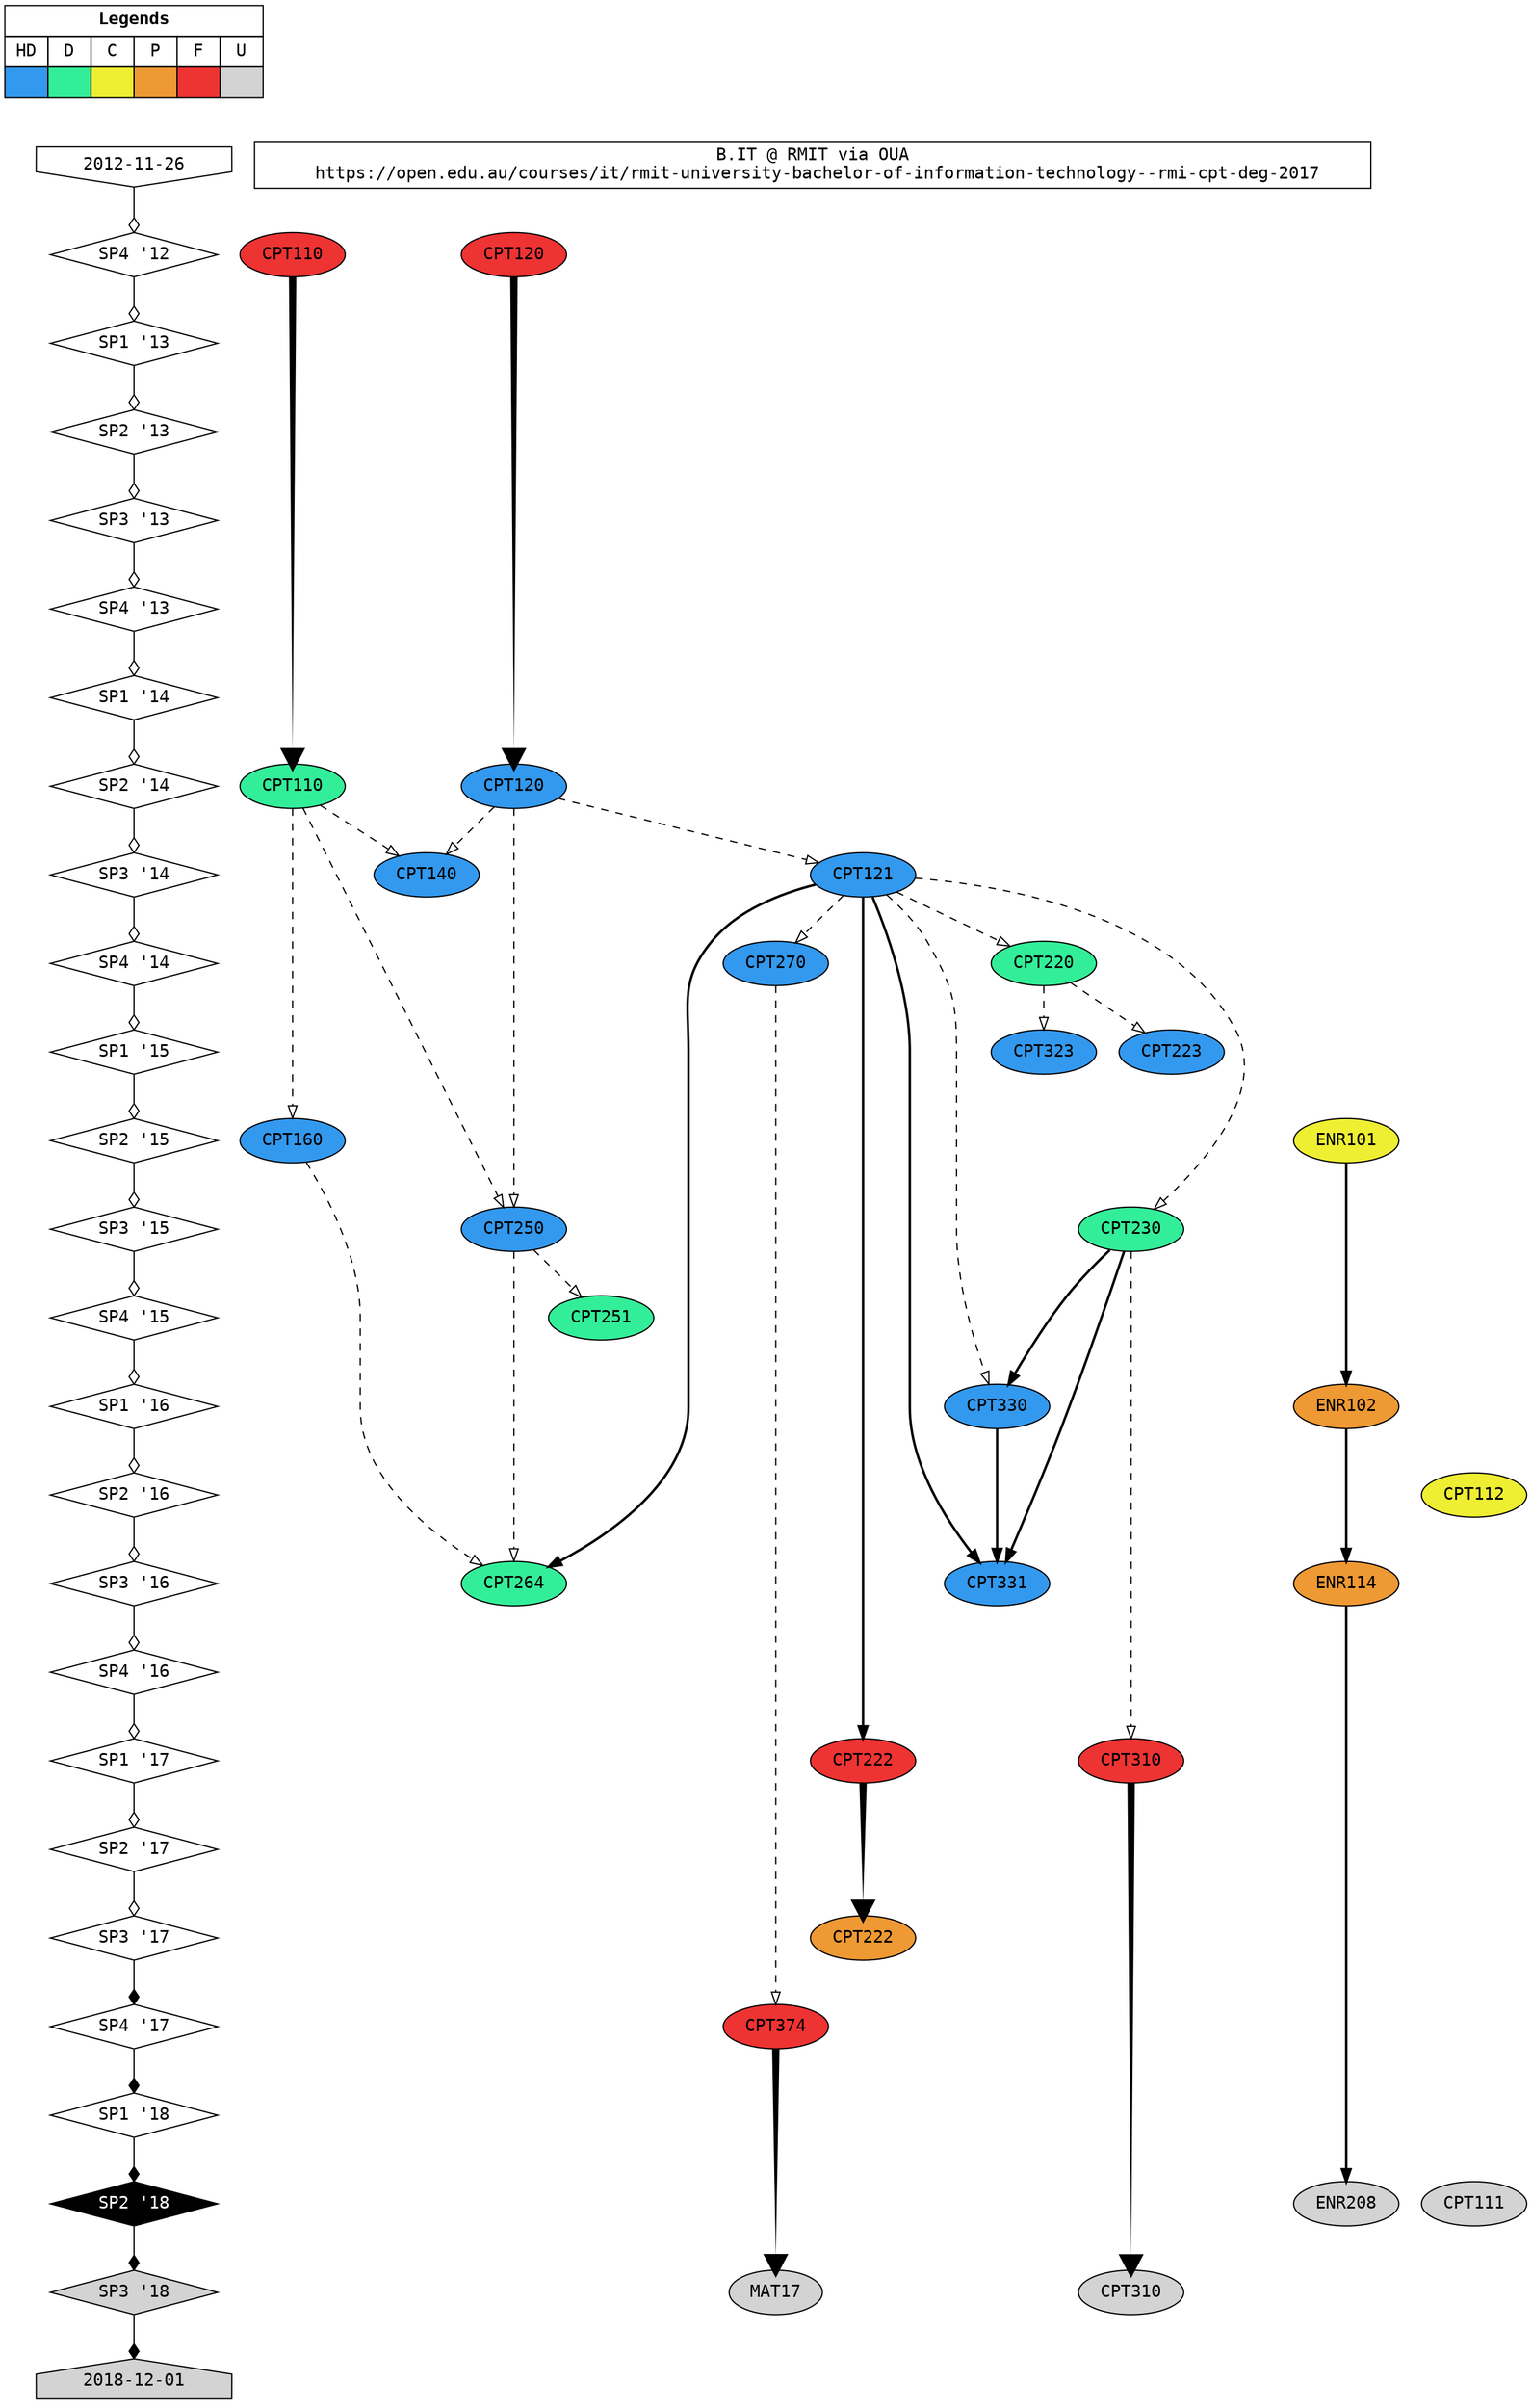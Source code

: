 //       Temporal Academia
digraph "Academic Timeline" {

	// Configuration
	bgcolor=white

	// Nodal Groups
	{ node [ group=head shape=rectangle fontname=monospace ]
		OUA   [ label="B.IT @ RMIT via OUA\n     https://open.edu.au/courses/it/rmit-university-bachelor-of-information-technology--rmi-cpt-deg-2017    " ]
		Legend
	} { node [ group=head shape=invhouse fontname=monospace style=filled fillcolor="#FFFFFF" ]
        OUA0  [ label="2012-11-26" ]
//		OUA101  [ label="2014-06-02" ]
	} { node [ group=tail shape=house fontname=monospace style=filled]
		OUA1337  [ label="2018-12-01" ]
	} { node [ group=prev shape=diamond fontname=monospace ]
// ** /
		OUAA  [ label="SP4 '12" ]
		OUAB  [ label="SP1 '13" ]
		OUAC  [ label="SP2 '13" ]
		OUAD  [ label="SP3 '13" ]
		OUAE  [ label="SP4 '13" ]
		OUAF  [ label="SP1 '14" ]
// **/
		OUA1  [ label="SP2 '14" ]
		OUA2  [ label="SP3 '14" ]
		OUA3  [ label="SP4 '14" ]
		OUA4  [ label="SP1 '15" ]
		OUA5  [ label="SP2 '15" ]
		OUA6  [ label="SP3 '15" ]
		OUA7  [ label="SP4 '15" ]
		OUA8  [ label="SP1 '16" ]
		OUA9  [ label="SP2 '16" ]
		OUA10 [ label="SP3 '16" ]
		OUA11 [ label="SP4 '16" ]
		OUA12 [ label="SP1 '17" ]
		OUA13 [ label="SP2 '17" ]
		OUA14 [ label="SP3 '17" ]
		OUA15 [ label="SP4 '17" ]
		OUA16 [ label="SP1 '18" ]
	} { node [
			group=this         shape=diamond
			fontname=monospace fontcolor="#FFFFFF"
			style=filled       fillcolor="#000000"
		]
		OUA17 [ label="SP2 '18" ]
	} { node [ group=next shape=diamond fontname=monospace style=filled ]
		OUA18 [ label="SP3 '18" ]
	} { node [ group=f fontname=monospace style=filled fillcolor="#EE3333" ]
		xCPT110 [ label="CPT110" ]
		xCPT120 [ label="CPT120" ]
		CPT222A [ label="CPT222" ]
		CPT310A [ label="CPT310" ]
		CPT374_A [ label="CPT374" ]
	} { node [ group=p fontname=monospace style=filled fillcolor="#EE9933" ]
		ENR102
		ENR114
		CPT222B [ label="CPT222" ]
	} { node [ group=c fontname=monospace style=filled fillcolor="#EEEE33" ]
		ENR101
		CPT112
	} { node [ group=d fontname=monospace style=filled fillcolor="#33EE99" ]
		CPT110
		CPT220
		CPT230
		CPT251
		CPT264
	} { node [ group=h fontname=monospace style=filled fillcolor="#3399EE" ]
		CPT120
		CPT121
		CPT140
		CPT270
		CPT223
		CPT323
		CPT160
		CPT250
		CPT330
		CPT331
	} { node [ group=u fontname=monospace style=filled ]
		CPT310B [ label="CPT310" ]
		MAT17
		ENR208
		CPT111
	}

	// Rows
	{ rank=same OUA0 OUA                   }
// ** /
	{ rank=same OUAA  xCPT110 xCPT120      }
	{ rank=same OUAB                       }
	{ rank=same OUAC                       }
	{ rank=same OUAD                       }
	{ rank=same OUAE                       }
	{ rank=same OUAF                       }
// **/
	{ rank=same OUA1  CPT110 CPT120        }
	{ rank=same OUA2  CPT121 CPT140        }
	{ rank=same OUA3  CPT220 CPT270        }
	{ rank=same OUA4  CPT223 CPT323        }
	{ rank=same OUA5  ENR101 CPT160        }
	{ rank=same OUA6  CPT230 CPT250        }
	{ rank=same OUA7  CPT251               }
	{ rank=same OUA8  ENR102 CPT330        }
	{ rank=same OUA9  CPT112               }
	{ rank=same OUA10 ENR114 CPT264 CPT331 }
	{ rank=same OUA11                      }
	{ rank=same OUA12 CPT222A CPT310A      }
	{ rank=same OUA13                      }
	{ rank=same OUA14 CPT222B              }
	{ rank=same OUA15 CPT374_A             }
	{ rank=same OUA16                      }
	{ rank=same OUA17 ENR208 CPT111        }
	{ rank=same OUA18 MAT17 CPT310B        }
	{ rank=same OUA1337}

	// Study Periodic Dependency Chain
	{ edge [ arrowhead=ediamond ]
		OUA0//OUA101
		-> OUAA -> OUAB -> OUAC -> OUAD -> OUAE -> OUAF
		-> OUA1 -> OUA2 -> OUA3 -> OUA4 -> OUA5 -> OUA6 -> OUA7 -> OUA8 -> OUA9 -> OUA10 -> OUA11 -> OUA12 -> OUA13 -> OUA14
	} { edge [ arrowhead=diamond ]
		OUA14
		-> OUA15
		-> OUA16
		-> OUA17
		-> OUA18
		-> OUA1337
	}
	/* Edge-based Dependencies */
	{ edge [ color="#000000" style=bold ] // Mandatory
		CPT121 -> CPT331
		CPT230 -> CPT331//:nw
		CPT230 -> CPT330 -> CPT331
		edge [ weight=100 ]
		CPT121 -> CPT264
		edge [ weight=1000 ]
		ENR101 -> ENR102 -> ENR114 -> ENR208
		CPT121 -> CPT222A
	} { edge [ color="#000000" style=dashed arrowhead=empty ] // Recommended
		//ENR114 -> ENR115 -> ENR208
			CPT120 -> CPT121 -> {CPT270 CPT220}
		CPT121 -> CPT230//:ne
		{CPT110 CPT120} -> CPT140
		CPT110 -> CPT250
		{CPT220 /*CPT221*/} -> {CPT323 CPT223}
		CPT250 -> CPT251
		CPT121 -> CPT330
		edge [ weight=100 ]
		CPT160 -> CPT264
		edge [ weight=1000 ]
		CPT110 -> CPT160
		CPT270 -> CPT374_A
		CPT230 -> CPT310A
		CPT120 -> CPT250 -> CPT264
	} { edge [ arrowhead=normal style=tapered penwidth=6 weight=1337]
		CPT310A -> CPT310B
		CPT222A -> CPT222B
		xCPT110 -> CPT110
		xCPT120 -> CPT120
		CPT374_A -> MAT17
	} { edge [ style=invis ]
		Legend -> OUA0
		OUA0 -> OUA
		CPT112 -> CPT111
	 /*
		OUA13 -> ENR208 -> CPT111
		CPT223 -> CPT230
		  ENR101 -> CPT160
	*/
	}

	// Legendary Key
	{ rank=float
		Legend [shape=none, margin=0, label=<
			<table border="0" cellborder="1" cellspacing="0" cellpadding="4">
			<tr>
				<td colspan="6"><b>Legends</b></td>
			</tr>
			<tr>
				<td>HD</td>
				<td>D</td>
				<td>C</td>
				<td>P</td>
				<td>F</td>
				<td>U</td>
			</tr>
			<tr>
				<td bgcolor="#3399EE">&nbsp;&nbsp;&nbsp;</td>
				<td bgcolor="#33EE99">&nbsp;&nbsp;&nbsp;</td>
				<td bgcolor="#EEEE33">&nbsp;&nbsp;&nbsp;</td>
				<td bgcolor="#EE9933">&nbsp;&nbsp;&nbsp;</td>
				<td bgcolor="#EE3333">&nbsp;&nbsp;&nbsp;</td>
				<td bgcolor="#D3D3D3">&nbsp;&nbsp;&nbsp;</td>
			</tr>
			</table>
		>]
	}

}
